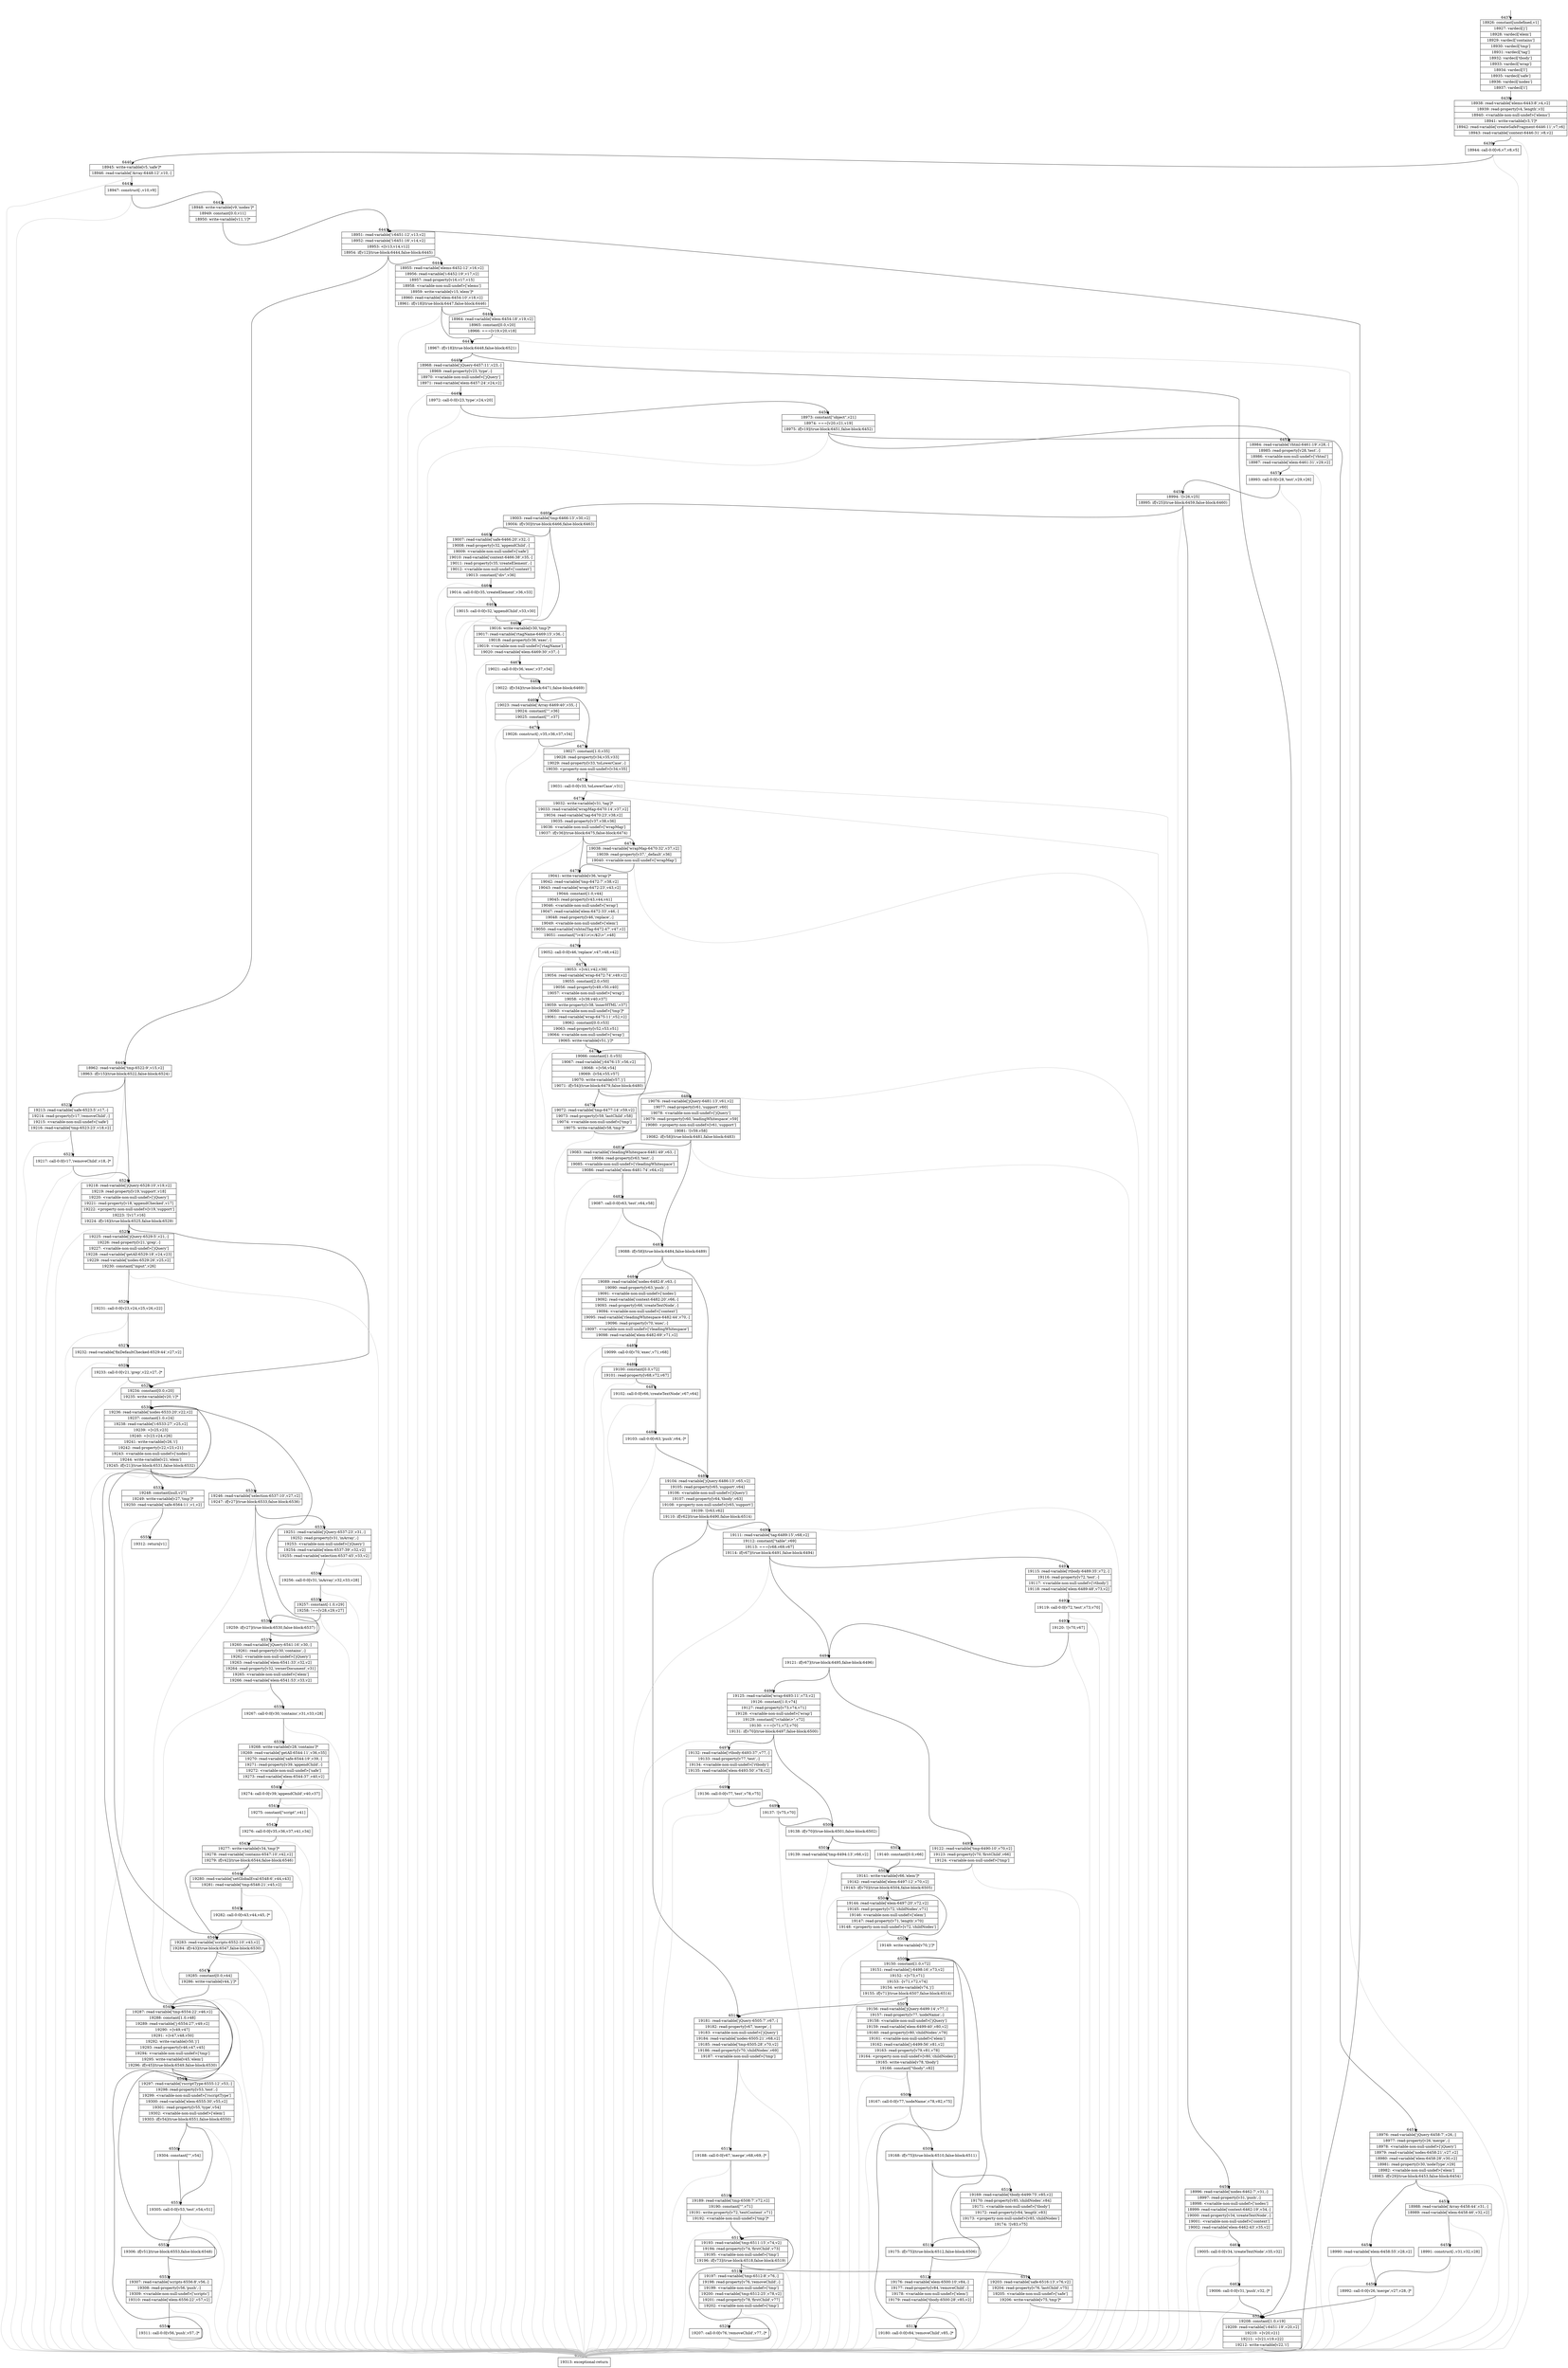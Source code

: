 digraph {
rankdir="TD"
BB_entry415[shape=none,label=""];
BB_entry415 -> BB6437 [tailport=s, headport=n, headlabel="    6437"]
BB6437 [shape=record label="{18926: constant[undefined,v1]|18927: vardecl['j']|18928: vardecl['elem']|18929: vardecl['contains']|18930: vardecl['tmp']|18931: vardecl['tag']|18932: vardecl['tbody']|18933: vardecl['wrap']|18934: vardecl['l']|18935: vardecl['safe']|18936: vardecl['nodes']|18937: vardecl['i']}" ] 
BB6437 -> BB6438 [tailport=s, headport=n, headlabel="      6438"]
BB6438 [shape=record label="{18938: read-variable['elems-6443:8',v4,v2]|18939: read-property[v4,'length',v3]|18940: \<variable-non-null-undef\>['elems']|18941: write-variable[v3,'l']*|18942: read-variable['createSafeFragment-6446:11',v7,v6]|18943: read-variable['context-6446:31',v8,v2]}" ] 
BB6438 -> BB6439 [tailport=s, headport=n, headlabel="      6439"]
BB6438 -> BB6556 [tailport=s, headport=n, color=gray, headlabel="      6556"]
BB6439 [shape=record label="{18944: call-0:0[v6,v7,v8,v5]}" ] 
BB6439 -> BB6440 [tailport=s, headport=n, headlabel="      6440"]
BB6439 -> BB6556 [tailport=s, headport=n, color=gray]
BB6440 [shape=record label="{18945: write-variable[v5,'safe']*|18946: read-variable['Array-6448:12',v10,-]}" ] 
BB6440 -> BB6441 [tailport=s, headport=n, headlabel="      6441"]
BB6440 -> BB6556 [tailport=s, headport=n, color=gray]
BB6441 [shape=record label="{18947: construct[-,v10,v9]}" ] 
BB6441 -> BB6442 [tailport=s, headport=n, headlabel="      6442"]
BB6441 -> BB6556 [tailport=s, headport=n, color=gray]
BB6442 [shape=record label="{18948: write-variable[v9,'nodes']*|18949: constant[0.0,v11]|18950: write-variable[v11,'i']*}" ] 
BB6442 -> BB6443 [tailport=s, headport=n, headlabel="      6443"]
BB6443 [shape=record label="{18951: read-variable['i-6451:12',v13,v2]|18952: read-variable['l-6451:16',v14,v2]|18953: \<[v13,v14,v12]|18954: if[v12](true-block:6444,false-block:6445)}" ] 
BB6443 -> BB6444 [tailport=s, headport=n, headlabel="      6444"]
BB6443 -> BB6445 [tailport=s, headport=n, headlabel="      6445"]
BB6443 -> BB6556 [tailport=s, headport=n, color=gray]
BB6444 [shape=record label="{18955: read-variable['elems-6452:12',v16,v2]|18956: read-variable['i-6452:19',v17,v2]|18957: read-property[v16,v17,v15]|18958: \<variable-non-null-undef\>['elems']|18959: write-variable[v15,'elem']*|18960: read-variable['elem-6454:10',v18,v2]|18961: if[v18](true-block:6447,false-block:6446)}" ] 
BB6444 -> BB6447 [tailport=s, headport=n, headlabel="      6447"]
BB6444 -> BB6446 [tailport=s, headport=n, headlabel="      6446"]
BB6444 -> BB6556 [tailport=s, headport=n, color=gray]
BB6445 [shape=record label="{18962: read-variable['tmp-6522:9',v15,v2]|18963: if[v15](true-block:6522,false-block:6524)}" ] 
BB6445 -> BB6522 [tailport=s, headport=n, headlabel="      6522"]
BB6445 -> BB6524 [tailport=s, headport=n, headlabel="      6524"]
BB6445 -> BB6556 [tailport=s, headport=n, color=gray]
BB6446 [shape=record label="{18964: read-variable['elem-6454:18',v19,v2]|18965: constant[0.0,v20]|18966: ===[v19,v20,v18]}" ] 
BB6446 -> BB6447 [tailport=s, headport=n]
BB6446 -> BB6556 [tailport=s, headport=n, color=gray]
BB6447 [shape=record label="{18967: if[v18](true-block:6448,false-block:6521)}" ] 
BB6447 -> BB6448 [tailport=s, headport=n, headlabel="      6448"]
BB6447 -> BB6521 [tailport=s, headport=n, headlabel="      6521"]
BB6448 [shape=record label="{18968: read-variable['jQuery-6457:11',v23,-]|18969: read-property[v23,'type',-]|18970: \<variable-non-null-undef\>['jQuery']|18971: read-variable['elem-6457:24',v24,v2]}" ] 
BB6448 -> BB6449 [tailport=s, headport=n, headlabel="      6449"]
BB6448 -> BB6556 [tailport=s, headport=n, color=gray]
BB6449 [shape=record label="{18972: call-0:0[v23,'type',v24,v20]}" ] 
BB6449 -> BB6450 [tailport=s, headport=n, headlabel="      6450"]
BB6449 -> BB6556 [tailport=s, headport=n, color=gray]
BB6450 [shape=record label="{18973: constant[\"object\",v21]|18974: ===[v20,v21,v19]|18975: if[v19](true-block:6451,false-block:6452)}" ] 
BB6450 -> BB6451 [tailport=s, headport=n, headlabel="      6451"]
BB6450 -> BB6452 [tailport=s, headport=n, headlabel="      6452"]
BB6450 -> BB6556 [tailport=s, headport=n, color=gray]
BB6451 [shape=record label="{18976: read-variable['jQuery-6458:7',v26,-]|18977: read-property[v26,'merge',-]|18978: \<variable-non-null-undef\>['jQuery']|18979: read-variable['nodes-6458:21',v27,v2]|18980: read-variable['elem-6458:28',v30,v2]|18981: read-property[v30,'nodeType',v29]|18982: \<variable-non-null-undef\>['elem']|18983: if[v29](true-block:6453,false-block:6454)}" ] 
BB6451 -> BB6453 [tailport=s, headport=n, headlabel="      6453"]
BB6451 -> BB6454 [tailport=s, headport=n, headlabel="      6454"]
BB6451 -> BB6556 [tailport=s, headport=n, color=gray]
BB6452 [shape=record label="{18984: read-variable['rhtml-6461:19',v28,-]|18985: read-property[v28,'test',-]|18986: \<variable-non-null-undef\>['rhtml']|18987: read-variable['elem-6461:31',v29,v2]}" ] 
BB6452 -> BB6457 [tailport=s, headport=n, headlabel="      6457"]
BB6452 -> BB6556 [tailport=s, headport=n, color=gray]
BB6453 [shape=record label="{18988: read-variable['Array-6458:44',v31,-]|18989: read-variable['elem-6458:46',v32,v2]}" ] 
BB6453 -> BB6455 [tailport=s, headport=n, headlabel="      6455"]
BB6453 -> BB6556 [tailport=s, headport=n, color=gray]
BB6454 [shape=record label="{18990: read-variable['elem-6458:55',v28,v2]}" ] 
BB6454 -> BB6456 [tailport=s, headport=n, headlabel="      6456"]
BB6454 -> BB6556 [tailport=s, headport=n, color=gray]
BB6455 [shape=record label="{18991: construct[-,v31,v32,v28]}" ] 
BB6455 -> BB6456 [tailport=s, headport=n]
BB6455 -> BB6556 [tailport=s, headport=n, color=gray]
BB6456 [shape=record label="{18992: call-0:0[v26,'merge',v27,v28,-]*}" ] 
BB6456 -> BB6521 [tailport=s, headport=n]
BB6456 -> BB6556 [tailport=s, headport=n, color=gray]
BB6457 [shape=record label="{18993: call-0:0[v28,'test',v29,v26]}" ] 
BB6457 -> BB6458 [tailport=s, headport=n, headlabel="      6458"]
BB6457 -> BB6556 [tailport=s, headport=n, color=gray]
BB6458 [shape=record label="{18994: ![v26,v25]|18995: if[v25](true-block:6459,false-block:6460)}" ] 
BB6458 -> BB6459 [tailport=s, headport=n, headlabel="      6459"]
BB6458 -> BB6460 [tailport=s, headport=n, headlabel="      6460"]
BB6458 -> BB6556 [tailport=s, headport=n, color=gray]
BB6459 [shape=record label="{18996: read-variable['nodes-6462:7',v31,-]|18997: read-property[v31,'push',-]|18998: \<variable-non-null-undef\>['nodes']|18999: read-variable['context-6462:19',v34,-]|19000: read-property[v34,'createTextNode',-]|19001: \<variable-non-null-undef\>['context']|19002: read-variable['elem-6462:43',v35,v2]}" ] 
BB6459 -> BB6461 [tailport=s, headport=n, headlabel="      6461"]
BB6459 -> BB6556 [tailport=s, headport=n, color=gray]
BB6460 [shape=record label="{19003: read-variable['tmp-6466:13',v30,v2]|19004: if[v30](true-block:6466,false-block:6463)}" ] 
BB6460 -> BB6466 [tailport=s, headport=n, headlabel="      6466"]
BB6460 -> BB6463 [tailport=s, headport=n, headlabel="      6463"]
BB6460 -> BB6556 [tailport=s, headport=n, color=gray]
BB6461 [shape=record label="{19005: call-0:0[v34,'createTextNode',v35,v32]}" ] 
BB6461 -> BB6462 [tailport=s, headport=n, headlabel="      6462"]
BB6461 -> BB6556 [tailport=s, headport=n, color=gray]
BB6462 [shape=record label="{19006: call-0:0[v31,'push',v32,-]*}" ] 
BB6462 -> BB6521 [tailport=s, headport=n]
BB6462 -> BB6556 [tailport=s, headport=n, color=gray]
BB6463 [shape=record label="{19007: read-variable['safe-6466:20',v32,-]|19008: read-property[v32,'appendChild',-]|19009: \<variable-non-null-undef\>['safe']|19010: read-variable['context-6466:38',v35,-]|19011: read-property[v35,'createElement',-]|19012: \<variable-non-null-undef\>['context']|19013: constant[\"div\",v36]}" ] 
BB6463 -> BB6464 [tailport=s, headport=n, headlabel="      6464"]
BB6463 -> BB6556 [tailport=s, headport=n, color=gray]
BB6464 [shape=record label="{19014: call-0:0[v35,'createElement',v36,v33]}" ] 
BB6464 -> BB6465 [tailport=s, headport=n, headlabel="      6465"]
BB6464 -> BB6556 [tailport=s, headport=n, color=gray]
BB6465 [shape=record label="{19015: call-0:0[v32,'appendChild',v33,v30]}" ] 
BB6465 -> BB6466 [tailport=s, headport=n]
BB6465 -> BB6556 [tailport=s, headport=n, color=gray]
BB6466 [shape=record label="{19016: write-variable[v30,'tmp']*|19017: read-variable['rtagName-6469:15',v36,-]|19018: read-property[v36,'exec',-]|19019: \<variable-non-null-undef\>['rtagName']|19020: read-variable['elem-6469:30',v37,-]}" ] 
BB6466 -> BB6467 [tailport=s, headport=n, headlabel="      6467"]
BB6466 -> BB6556 [tailport=s, headport=n, color=gray]
BB6467 [shape=record label="{19021: call-0:0[v36,'exec',v37,v34]}" ] 
BB6467 -> BB6468 [tailport=s, headport=n, headlabel="      6468"]
BB6467 -> BB6556 [tailport=s, headport=n, color=gray]
BB6468 [shape=record label="{19022: if[v34](true-block:6471,false-block:6469)}" ] 
BB6468 -> BB6471 [tailport=s, headport=n, headlabel="      6471"]
BB6468 -> BB6469 [tailport=s, headport=n, headlabel="      6469"]
BB6469 [shape=record label="{19023: read-variable['Array-6469:40',v35,-]|19024: constant[\"\",v36]|19025: constant[\"\",v37]}" ] 
BB6469 -> BB6470 [tailport=s, headport=n, headlabel="      6470"]
BB6469 -> BB6556 [tailport=s, headport=n, color=gray]
BB6470 [shape=record label="{19026: construct[-,v35,v36,v37,v34]}" ] 
BB6470 -> BB6471 [tailport=s, headport=n]
BB6470 -> BB6556 [tailport=s, headport=n, color=gray]
BB6471 [shape=record label="{19027: constant[1.0,v35]|19028: read-property[v34,v35,v33]|19029: read-property[v33,'toLowerCase',-]|19030: \<property-non-null-undef\>[v34,v35]}" ] 
BB6471 -> BB6472 [tailport=s, headport=n, headlabel="      6472"]
BB6471 -> BB6556 [tailport=s, headport=n, color=gray]
BB6472 [shape=record label="{19031: call-0:0[v33,'toLowerCase',v31]}" ] 
BB6472 -> BB6473 [tailport=s, headport=n, headlabel="      6473"]
BB6472 -> BB6556 [tailport=s, headport=n, color=gray]
BB6473 [shape=record label="{19032: write-variable[v31,'tag']*|19033: read-variable['wrapMap-6470:14',v37,v2]|19034: read-variable['tag-6470:23',v38,v2]|19035: read-property[v37,v38,v36]|19036: \<variable-non-null-undef\>['wrapMap']|19037: if[v36](true-block:6475,false-block:6474)}" ] 
BB6473 -> BB6475 [tailport=s, headport=n, headlabel="      6475"]
BB6473 -> BB6474 [tailport=s, headport=n, headlabel="      6474"]
BB6473 -> BB6556 [tailport=s, headport=n, color=gray]
BB6474 [shape=record label="{19038: read-variable['wrapMap-6470:32',v37,v2]|19039: read-property[v37,'_default',v36]|19040: \<variable-non-null-undef\>['wrapMap']}" ] 
BB6474 -> BB6475 [tailport=s, headport=n]
BB6474 -> BB6556 [tailport=s, headport=n, color=gray]
BB6475 [shape=record label="{19041: write-variable[v36,'wrap']*|19042: read-variable['tmp-6472:7',v38,v2]|19043: read-variable['wrap-6472:23',v43,v2]|19044: constant[1.0,v44]|19045: read-property[v43,v44,v41]|19046: \<variable-non-null-undef\>['wrap']|19047: read-variable['elem-6472:33',v46,-]|19048: read-property[v46,'replace',-]|19049: \<variable-non-null-undef\>['elem']|19050: read-variable['rxhtmlTag-6472:47',v47,v2]|19051: constant[\"\\\<$1\\\>\\\</$2\\\>\",v48]}" ] 
BB6475 -> BB6476 [tailport=s, headport=n, headlabel="      6476"]
BB6475 -> BB6556 [tailport=s, headport=n, color=gray]
BB6476 [shape=record label="{19052: call-0:0[v46,'replace',v47,v48,v42]}" ] 
BB6476 -> BB6477 [tailport=s, headport=n, headlabel="      6477"]
BB6476 -> BB6556 [tailport=s, headport=n, color=gray]
BB6477 [shape=record label="{19053: +[v41,v42,v39]|19054: read-variable['wrap-6472:74',v49,v2]|19055: constant[2.0,v50]|19056: read-property[v49,v50,v40]|19057: \<variable-non-null-undef\>['wrap']|19058: +[v39,v40,v37]|19059: write-property[v38,'innerHTML',v37]|19060: \<variable-non-null-undef\>['tmp']*|19061: read-variable['wrap-6475:11',v52,v2]|19062: constant[0.0,v53]|19063: read-property[v52,v53,v51]|19064: \<variable-non-null-undef\>['wrap']|19065: write-variable[v51,'j']*}" ] 
BB6477 -> BB6478 [tailport=s, headport=n, headlabel="      6478"]
BB6477 -> BB6556 [tailport=s, headport=n, color=gray]
BB6478 [shape=record label="{19066: constant[1.0,v55]|19067: read-variable['j-6476:15',v56,v2]|19068: +[v56,v54]|19069: -[v54,v55,v57]|19070: write-variable[v57,'j']|19071: if[v54](true-block:6479,false-block:6480)}" ] 
BB6478 -> BB6479 [tailport=s, headport=n, headlabel="      6479"]
BB6478 -> BB6480 [tailport=s, headport=n, headlabel="      6480"]
BB6478 -> BB6556 [tailport=s, headport=n, color=gray]
BB6479 [shape=record label="{19072: read-variable['tmp-6477:14',v59,v2]|19073: read-property[v59,'lastChild',v58]|19074: \<variable-non-null-undef\>['tmp']|19075: write-variable[v58,'tmp']*}" ] 
BB6479 -> BB6478 [tailport=s, headport=n]
BB6479 -> BB6556 [tailport=s, headport=n, color=gray]
BB6480 [shape=record label="{19076: read-variable['jQuery-6481:13',v61,v2]|19077: read-property[v61,'support',v60]|19078: \<variable-non-null-undef\>['jQuery']|19079: read-property[v60,'leadingWhitespace',v59]|19080: \<property-non-null-undef\>[v61,'support']|19081: ![v59,v58]|19082: if[v58](true-block:6481,false-block:6483)}" ] 
BB6480 -> BB6483 [tailport=s, headport=n, headlabel="      6483"]
BB6480 -> BB6481 [tailport=s, headport=n, headlabel="      6481"]
BB6480 -> BB6556 [tailport=s, headport=n, color=gray]
BB6481 [shape=record label="{19083: read-variable['rleadingWhitespace-6481:49',v63,-]|19084: read-property[v63,'test',-]|19085: \<variable-non-null-undef\>['rleadingWhitespace']|19086: read-variable['elem-6481:74',v64,v2]}" ] 
BB6481 -> BB6482 [tailport=s, headport=n, headlabel="      6482"]
BB6481 -> BB6556 [tailport=s, headport=n, color=gray]
BB6482 [shape=record label="{19087: call-0:0[v63,'test',v64,v58]}" ] 
BB6482 -> BB6483 [tailport=s, headport=n]
BB6482 -> BB6556 [tailport=s, headport=n, color=gray]
BB6483 [shape=record label="{19088: if[v58](true-block:6484,false-block:6489)}" ] 
BB6483 -> BB6484 [tailport=s, headport=n, headlabel="      6484"]
BB6483 -> BB6489 [tailport=s, headport=n, headlabel="      6489"]
BB6484 [shape=record label="{19089: read-variable['nodes-6482:8',v63,-]|19090: read-property[v63,'push',-]|19091: \<variable-non-null-undef\>['nodes']|19092: read-variable['context-6482:20',v66,-]|19093: read-property[v66,'createTextNode',-]|19094: \<variable-non-null-undef\>['context']|19095: read-variable['rleadingWhitespace-6482:44',v70,-]|19096: read-property[v70,'exec',-]|19097: \<variable-non-null-undef\>['rleadingWhitespace']|19098: read-variable['elem-6482:69',v71,v2]}" ] 
BB6484 -> BB6485 [tailport=s, headport=n, headlabel="      6485"]
BB6484 -> BB6556 [tailport=s, headport=n, color=gray]
BB6485 [shape=record label="{19099: call-0:0[v70,'exec',v71,v68]}" ] 
BB6485 -> BB6486 [tailport=s, headport=n, headlabel="      6486"]
BB6485 -> BB6556 [tailport=s, headport=n, color=gray]
BB6486 [shape=record label="{19100: constant[0.0,v72]|19101: read-property[v68,v72,v67]}" ] 
BB6486 -> BB6487 [tailport=s, headport=n, headlabel="      6487"]
BB6486 -> BB6556 [tailport=s, headport=n, color=gray]
BB6487 [shape=record label="{19102: call-0:0[v66,'createTextNode',v67,v64]}" ] 
BB6487 -> BB6488 [tailport=s, headport=n, headlabel="      6488"]
BB6487 -> BB6556 [tailport=s, headport=n, color=gray]
BB6488 [shape=record label="{19103: call-0:0[v63,'push',v64,-]*}" ] 
BB6488 -> BB6489 [tailport=s, headport=n]
BB6488 -> BB6556 [tailport=s, headport=n, color=gray]
BB6489 [shape=record label="{19104: read-variable['jQuery-6486:13',v65,v2]|19105: read-property[v65,'support',v64]|19106: \<variable-non-null-undef\>['jQuery']|19107: read-property[v64,'tbody',v63]|19108: \<property-non-null-undef\>[v65,'support']|19109: ![v63,v62]|19110: if[v62](true-block:6490,false-block:6514)}" ] 
BB6489 -> BB6490 [tailport=s, headport=n, headlabel="      6490"]
BB6489 -> BB6514 [tailport=s, headport=n, headlabel="      6514"]
BB6489 -> BB6556 [tailport=s, headport=n, color=gray]
BB6490 [shape=record label="{19111: read-variable['tag-6489:15',v68,v2]|19112: constant[\"table\",v69]|19113: ===[v68,v69,v67]|19114: if[v67](true-block:6491,false-block:6494)}" ] 
BB6490 -> BB6494 [tailport=s, headport=n, headlabel="      6494"]
BB6490 -> BB6491 [tailport=s, headport=n, headlabel="      6491"]
BB6490 -> BB6556 [tailport=s, headport=n, color=gray]
BB6491 [shape=record label="{19115: read-variable['rtbody-6489:35',v72,-]|19116: read-property[v72,'test',-]|19117: \<variable-non-null-undef\>['rtbody']|19118: read-variable['elem-6489:48',v73,v2]}" ] 
BB6491 -> BB6492 [tailport=s, headport=n, headlabel="      6492"]
BB6491 -> BB6556 [tailport=s, headport=n, color=gray]
BB6492 [shape=record label="{19119: call-0:0[v72,'test',v73,v70]}" ] 
BB6492 -> BB6493 [tailport=s, headport=n, headlabel="      6493"]
BB6492 -> BB6556 [tailport=s, headport=n, color=gray]
BB6493 [shape=record label="{19120: ![v70,v67]}" ] 
BB6493 -> BB6494 [tailport=s, headport=n]
BB6493 -> BB6556 [tailport=s, headport=n, color=gray]
BB6494 [shape=record label="{19121: if[v67](true-block:6495,false-block:6496)}" ] 
BB6494 -> BB6495 [tailport=s, headport=n, headlabel="      6495"]
BB6494 -> BB6496 [tailport=s, headport=n, headlabel="      6496"]
BB6495 [shape=record label="{19122: read-variable['tmp-6490:10',v70,v2]|19123: read-property[v70,'firstChild',v66]|19124: \<variable-non-null-undef\>['tmp']}" ] 
BB6495 -> BB6503 [tailport=s, headport=n, headlabel="      6503"]
BB6495 -> BB6556 [tailport=s, headport=n, color=gray]
BB6496 [shape=record label="{19125: read-variable['wrap-6493:11',v73,v2]|19126: constant[1.0,v74]|19127: read-property[v73,v74,v71]|19128: \<variable-non-null-undef\>['wrap']|19129: constant[\"\\\<table\\\>\",v72]|19130: ===[v71,v72,v70]|19131: if[v70](true-block:6497,false-block:6500)}" ] 
BB6496 -> BB6500 [tailport=s, headport=n, headlabel="      6500"]
BB6496 -> BB6497 [tailport=s, headport=n, headlabel="      6497"]
BB6496 -> BB6556 [tailport=s, headport=n, color=gray]
BB6497 [shape=record label="{19132: read-variable['rtbody-6493:37',v77,-]|19133: read-property[v77,'test',-]|19134: \<variable-non-null-undef\>['rtbody']|19135: read-variable['elem-6493:50',v78,v2]}" ] 
BB6497 -> BB6498 [tailport=s, headport=n, headlabel="      6498"]
BB6497 -> BB6556 [tailport=s, headport=n, color=gray]
BB6498 [shape=record label="{19136: call-0:0[v77,'test',v78,v75]}" ] 
BB6498 -> BB6499 [tailport=s, headport=n, headlabel="      6499"]
BB6498 -> BB6556 [tailport=s, headport=n, color=gray]
BB6499 [shape=record label="{19137: ![v75,v70]}" ] 
BB6499 -> BB6500 [tailport=s, headport=n]
BB6499 -> BB6556 [tailport=s, headport=n, color=gray]
BB6500 [shape=record label="{19138: if[v70](true-block:6501,false-block:6502)}" ] 
BB6500 -> BB6501 [tailport=s, headport=n, headlabel="      6501"]
BB6500 -> BB6502 [tailport=s, headport=n, headlabel="      6502"]
BB6501 [shape=record label="{19139: read-variable['tmp-6494:13',v66,v2]}" ] 
BB6501 -> BB6503 [tailport=s, headport=n]
BB6501 -> BB6556 [tailport=s, headport=n, color=gray]
BB6502 [shape=record label="{19140: constant[0.0,v66]}" ] 
BB6502 -> BB6503 [tailport=s, headport=n]
BB6503 [shape=record label="{19141: write-variable[v66,'elem']*|19142: read-variable['elem-6497:12',v70,v2]|19143: if[v70](true-block:6504,false-block:6505)}" ] 
BB6503 -> BB6505 [tailport=s, headport=n, headlabel="      6505"]
BB6503 -> BB6504 [tailport=s, headport=n, headlabel="      6504"]
BB6503 -> BB6556 [tailport=s, headport=n, color=gray]
BB6504 [shape=record label="{19144: read-variable['elem-6497:20',v72,v2]|19145: read-property[v72,'childNodes',v71]|19146: \<variable-non-null-undef\>['elem']|19147: read-property[v71,'length',v70]|19148: \<property-non-null-undef\>[v72,'childNodes']}" ] 
BB6504 -> BB6505 [tailport=s, headport=n]
BB6504 -> BB6556 [tailport=s, headport=n, color=gray]
BB6505 [shape=record label="{19149: write-variable[v70,'j']*}" ] 
BB6505 -> BB6506 [tailport=s, headport=n, headlabel="      6506"]
BB6506 [shape=record label="{19150: constant[1.0,v72]|19151: read-variable['j-6498:16',v73,v2]|19152: +[v73,v71]|19153: -[v71,v72,v74]|19154: write-variable[v74,'j']|19155: if[v71](true-block:6507,false-block:6514)}" ] 
BB6506 -> BB6507 [tailport=s, headport=n, headlabel="      6507"]
BB6506 -> BB6514 [tailport=s, headport=n]
BB6506 -> BB6556 [tailport=s, headport=n, color=gray]
BB6507 [shape=record label="{19156: read-variable['jQuery-6499:14',v77,-]|19157: read-property[v77,'nodeName',-]|19158: \<variable-non-null-undef\>['jQuery']|19159: read-variable['elem-6499:40',v80,v2]|19160: read-property[v80,'childNodes',v79]|19161: \<variable-non-null-undef\>['elem']|19162: read-variable['j-6499:56',v81,v2]|19163: read-property[v79,v81,v78]|19164: \<property-non-null-undef\>[v80,'childNodes']|19165: write-variable[v78,'tbody']|19166: constant[\"tbody\",v82]}" ] 
BB6507 -> BB6508 [tailport=s, headport=n, headlabel="      6508"]
BB6507 -> BB6556 [tailport=s, headport=n, color=gray]
BB6508 [shape=record label="{19167: call-0:0[v77,'nodeName',v78,v82,v75]}" ] 
BB6508 -> BB6509 [tailport=s, headport=n, headlabel="      6509"]
BB6508 -> BB6556 [tailport=s, headport=n, color=gray]
BB6509 [shape=record label="{19168: if[v75](true-block:6510,false-block:6511)}" ] 
BB6509 -> BB6511 [tailport=s, headport=n, headlabel="      6511"]
BB6509 -> BB6510 [tailport=s, headport=n, headlabel="      6510"]
BB6510 [shape=record label="{19169: read-variable['tbody-6499:75',v85,v2]|19170: read-property[v85,'childNodes',v84]|19171: \<variable-non-null-undef\>['tbody']|19172: read-property[v84,'length',v83]|19173: \<property-non-null-undef\>[v85,'childNodes']|19174: ![v83,v75]}" ] 
BB6510 -> BB6511 [tailport=s, headport=n]
BB6510 -> BB6556 [tailport=s, headport=n, color=gray]
BB6511 [shape=record label="{19175: if[v75](true-block:6512,false-block:6506)}" ] 
BB6511 -> BB6512 [tailport=s, headport=n, headlabel="      6512"]
BB6511 -> BB6506 [tailport=s, headport=n]
BB6512 [shape=record label="{19176: read-variable['elem-6500:10',v84,-]|19177: read-property[v84,'removeChild',-]|19178: \<variable-non-null-undef\>['elem']|19179: read-variable['tbody-6500:28',v85,v2]}" ] 
BB6512 -> BB6513 [tailport=s, headport=n, headlabel="      6513"]
BB6512 -> BB6556 [tailport=s, headport=n, color=gray]
BB6513 [shape=record label="{19180: call-0:0[v84,'removeChild',v85,-]*}" ] 
BB6513 -> BB6506 [tailport=s, headport=n]
BB6513 -> BB6556 [tailport=s, headport=n, color=gray]
BB6514 [shape=record label="{19181: read-variable['jQuery-6505:7',v67,-]|19182: read-property[v67,'merge',-]|19183: \<variable-non-null-undef\>['jQuery']|19184: read-variable['nodes-6505:21',v68,v2]|19185: read-variable['tmp-6505:28',v70,v2]|19186: read-property[v70,'childNodes',v69]|19187: \<variable-non-null-undef\>['tmp']}" ] 
BB6514 -> BB6515 [tailport=s, headport=n, headlabel="      6515"]
BB6514 -> BB6556 [tailport=s, headport=n, color=gray]
BB6515 [shape=record label="{19188: call-0:0[v67,'merge',v68,v69,-]*}" ] 
BB6515 -> BB6516 [tailport=s, headport=n, headlabel="      6516"]
BB6515 -> BB6556 [tailport=s, headport=n, color=gray]
BB6516 [shape=record label="{19189: read-variable['tmp-6508:7',v72,v2]|19190: constant[\"\",v71]|19191: write-property[v72,'textContent',v71]|19192: \<variable-non-null-undef\>['tmp']*}" ] 
BB6516 -> BB6517 [tailport=s, headport=n, headlabel="      6517"]
BB6516 -> BB6556 [tailport=s, headport=n, color=gray]
BB6517 [shape=record label="{19193: read-variable['tmp-6511:15',v74,v2]|19194: read-property[v74,'firstChild',v73]|19195: \<variable-non-null-undef\>['tmp']|19196: if[v73](true-block:6518,false-block:6519)}" ] 
BB6517 -> BB6518 [tailport=s, headport=n, headlabel="      6518"]
BB6517 -> BB6519 [tailport=s, headport=n, headlabel="      6519"]
BB6517 -> BB6556 [tailport=s, headport=n, color=gray]
BB6518 [shape=record label="{19197: read-variable['tmp-6512:8',v76,-]|19198: read-property[v76,'removeChild',-]|19199: \<variable-non-null-undef\>['tmp']|19200: read-variable['tmp-6512:25',v78,v2]|19201: read-property[v78,'firstChild',v77]|19202: \<variable-non-null-undef\>['tmp']}" ] 
BB6518 -> BB6520 [tailport=s, headport=n, headlabel="      6520"]
BB6518 -> BB6556 [tailport=s, headport=n, color=gray]
BB6519 [shape=record label="{19203: read-variable['safe-6516:13',v76,v2]|19204: read-property[v76,'lastChild',v75]|19205: \<variable-non-null-undef\>['safe']|19206: write-variable[v75,'tmp']*}" ] 
BB6519 -> BB6521 [tailport=s, headport=n]
BB6519 -> BB6556 [tailport=s, headport=n, color=gray]
BB6520 [shape=record label="{19207: call-0:0[v76,'removeChild',v77,-]*}" ] 
BB6520 -> BB6517 [tailport=s, headport=n]
BB6520 -> BB6556 [tailport=s, headport=n, color=gray]
BB6521 [shape=record label="{19208: constant[1.0,v19]|19209: read-variable['i-6451:19',v20,v2]|19210: +[v20,v21]|19211: +[v21,v19,v22]|19212: write-variable[v22,'i']}" ] 
BB6521 -> BB6443 [tailport=s, headport=n]
BB6521 -> BB6556 [tailport=s, headport=n, color=gray]
BB6522 [shape=record label="{19213: read-variable['safe-6523:5',v17,-]|19214: read-property[v17,'removeChild',-]|19215: \<variable-non-null-undef\>['safe']|19216: read-variable['tmp-6523:23',v18,v2]}" ] 
BB6522 -> BB6523 [tailport=s, headport=n, headlabel="      6523"]
BB6522 -> BB6556 [tailport=s, headport=n, color=gray]
BB6523 [shape=record label="{19217: call-0:0[v17,'removeChild',v18,-]*}" ] 
BB6523 -> BB6524 [tailport=s, headport=n]
BB6523 -> BB6556 [tailport=s, headport=n, color=gray]
BB6524 [shape=record label="{19218: read-variable['jQuery-6528:10',v19,v2]|19219: read-property[v19,'support',v18]|19220: \<variable-non-null-undef\>['jQuery']|19221: read-property[v18,'appendChecked',v17]|19222: \<property-non-null-undef\>[v19,'support']|19223: ![v17,v16]|19224: if[v16](true-block:6525,false-block:6529)}" ] 
BB6524 -> BB6525 [tailport=s, headport=n, headlabel="      6525"]
BB6524 -> BB6529 [tailport=s, headport=n, headlabel="      6529"]
BB6524 -> BB6556 [tailport=s, headport=n, color=gray]
BB6525 [shape=record label="{19225: read-variable['jQuery-6529:5',v21,-]|19226: read-property[v21,'grep',-]|19227: \<variable-non-null-undef\>['jQuery']|19228: read-variable['getAll-6529:18',v24,v23]|19229: read-variable['nodes-6529:26',v25,v2]|19230: constant[\"input\",v26]}" ] 
BB6525 -> BB6526 [tailport=s, headport=n, headlabel="      6526"]
BB6525 -> BB6556 [tailport=s, headport=n, color=gray]
BB6526 [shape=record label="{19231: call-0:0[v23,v24,v25,v26,v22]}" ] 
BB6526 -> BB6527 [tailport=s, headport=n, headlabel="      6527"]
BB6526 -> BB6556 [tailport=s, headport=n, color=gray]
BB6527 [shape=record label="{19232: read-variable['fixDefaultChecked-6529:44',v27,v2]}" ] 
BB6527 -> BB6528 [tailport=s, headport=n, headlabel="      6528"]
BB6527 -> BB6556 [tailport=s, headport=n, color=gray]
BB6528 [shape=record label="{19233: call-0:0[v21,'grep',v22,v27,-]*}" ] 
BB6528 -> BB6529 [tailport=s, headport=n]
BB6528 -> BB6556 [tailport=s, headport=n, color=gray]
BB6529 [shape=record label="{19234: constant[0.0,v20]|19235: write-variable[v20,'i']*}" ] 
BB6529 -> BB6530 [tailport=s, headport=n, headlabel="      6530"]
BB6530 [shape=record label="{19236: read-variable['nodes-6533:20',v22,v2]|19237: constant[1.0,v24]|19238: read-variable['i-6533:27',v25,v2]|19239: +[v25,v23]|19240: +[v23,v24,v26]|19241: write-variable[v26,'i']|19242: read-property[v22,v23,v21]|19243: \<variable-non-null-undef\>['nodes']|19244: write-variable[v21,'elem']|19245: if[v21](true-block:6531,false-block:6532)}" ] 
BB6530 -> BB6531 [tailport=s, headport=n, headlabel="      6531"]
BB6530 -> BB6532 [tailport=s, headport=n, headlabel="      6532"]
BB6530 -> BB6556 [tailport=s, headport=n, color=gray]
BB6531 [shape=record label="{19246: read-variable['selection-6537:10',v27,v2]|19247: if[v27](true-block:6533,false-block:6536)}" ] 
BB6531 -> BB6536 [tailport=s, headport=n, headlabel="      6536"]
BB6531 -> BB6533 [tailport=s, headport=n, headlabel="      6533"]
BB6531 -> BB6556 [tailport=s, headport=n, color=gray]
BB6532 [shape=record label="{19248: constant[null,v27]|19249: write-variable[v27,'tmp']*|19250: read-variable['safe-6564:11',v1,v2]}" ] 
BB6532 -> BB6555 [tailport=s, headport=n, headlabel="      6555"]
BB6532 -> BB6556 [tailport=s, headport=n, color=gray]
BB6533 [shape=record label="{19251: read-variable['jQuery-6537:23',v31,-]|19252: read-property[v31,'inArray',-]|19253: \<variable-non-null-undef\>['jQuery']|19254: read-variable['elem-6537:39',v32,v2]|19255: read-variable['selection-6537:45',v33,v2]}" ] 
BB6533 -> BB6534 [tailport=s, headport=n, headlabel="      6534"]
BB6533 -> BB6556 [tailport=s, headport=n, color=gray]
BB6534 [shape=record label="{19256: call-0:0[v31,'inArray',v32,v33,v28]}" ] 
BB6534 -> BB6535 [tailport=s, headport=n, headlabel="      6535"]
BB6534 -> BB6556 [tailport=s, headport=n, color=gray]
BB6535 [shape=record label="{19257: constant[-1.0,v29]|19258: !==[v28,v29,v27]}" ] 
BB6535 -> BB6536 [tailport=s, headport=n]
BB6535 -> BB6556 [tailport=s, headport=n, color=gray]
BB6536 [shape=record label="{19259: if[v27](true-block:6530,false-block:6537)}" ] 
BB6536 -> BB6530 [tailport=s, headport=n]
BB6536 -> BB6537 [tailport=s, headport=n, headlabel="      6537"]
BB6537 [shape=record label="{19260: read-variable['jQuery-6541:16',v30,-]|19261: read-property[v30,'contains',-]|19262: \<variable-non-null-undef\>['jQuery']|19263: read-variable['elem-6541:33',v32,v2]|19264: read-property[v32,'ownerDocument',v31]|19265: \<variable-non-null-undef\>['elem']|19266: read-variable['elem-6541:53',v33,v2]}" ] 
BB6537 -> BB6538 [tailport=s, headport=n, headlabel="      6538"]
BB6537 -> BB6556 [tailport=s, headport=n, color=gray]
BB6538 [shape=record label="{19267: call-0:0[v30,'contains',v31,v33,v28]}" ] 
BB6538 -> BB6539 [tailport=s, headport=n, headlabel="      6539"]
BB6538 -> BB6556 [tailport=s, headport=n, color=gray]
BB6539 [shape=record label="{19268: write-variable[v28,'contains']*|19269: read-variable['getAll-6544:11',v36,v35]|19270: read-variable['safe-6544:19',v39,-]|19271: read-property[v39,'appendChild',-]|19272: \<variable-non-null-undef\>['safe']|19273: read-variable['elem-6544:37',v40,v2]}" ] 
BB6539 -> BB6540 [tailport=s, headport=n, headlabel="      6540"]
BB6539 -> BB6556 [tailport=s, headport=n, color=gray]
BB6540 [shape=record label="{19274: call-0:0[v39,'appendChild',v40,v37]}" ] 
BB6540 -> BB6541 [tailport=s, headport=n, headlabel="      6541"]
BB6540 -> BB6556 [tailport=s, headport=n, color=gray]
BB6541 [shape=record label="{19275: constant[\"script\",v41]}" ] 
BB6541 -> BB6542 [tailport=s, headport=n, headlabel="      6542"]
BB6542 [shape=record label="{19276: call-0:0[v35,v36,v37,v41,v34]}" ] 
BB6542 -> BB6543 [tailport=s, headport=n, headlabel="      6543"]
BB6542 -> BB6556 [tailport=s, headport=n, color=gray]
BB6543 [shape=record label="{19277: write-variable[v34,'tmp']*|19278: read-variable['contains-6547:10',v42,v2]|19279: if[v42](true-block:6544,false-block:6546)}" ] 
BB6543 -> BB6544 [tailport=s, headport=n, headlabel="      6544"]
BB6543 -> BB6546 [tailport=s, headport=n, headlabel="      6546"]
BB6543 -> BB6556 [tailport=s, headport=n, color=gray]
BB6544 [shape=record label="{19280: read-variable['setGlobalEval-6548:6',v44,v43]|19281: read-variable['tmp-6548:21',v45,v2]}" ] 
BB6544 -> BB6545 [tailport=s, headport=n, headlabel="      6545"]
BB6544 -> BB6556 [tailport=s, headport=n, color=gray]
BB6545 [shape=record label="{19282: call-0:0[v43,v44,v45,-]*}" ] 
BB6545 -> BB6546 [tailport=s, headport=n]
BB6545 -> BB6556 [tailport=s, headport=n, color=gray]
BB6546 [shape=record label="{19283: read-variable['scripts-6552:10',v43,v2]|19284: if[v43](true-block:6547,false-block:6530)}" ] 
BB6546 -> BB6547 [tailport=s, headport=n, headlabel="      6547"]
BB6546 -> BB6530 [tailport=s, headport=n]
BB6546 -> BB6556 [tailport=s, headport=n, color=gray]
BB6547 [shape=record label="{19285: constant[0.0,v44]|19286: write-variable[v44,'j']*}" ] 
BB6547 -> BB6548 [tailport=s, headport=n, headlabel="      6548"]
BB6548 [shape=record label="{19287: read-variable['tmp-6554:22',v46,v2]|19288: constant[1.0,v48]|19289: read-variable['j-6554:27',v49,v2]|19290: +[v49,v47]|19291: +[v47,v48,v50]|19292: write-variable[v50,'j']|19293: read-property[v46,v47,v45]|19294: \<variable-non-null-undef\>['tmp']|19295: write-variable[v45,'elem']|19296: if[v45](true-block:6549,false-block:6530)}" ] 
BB6548 -> BB6549 [tailport=s, headport=n, headlabel="      6549"]
BB6548 -> BB6530 [tailport=s, headport=n]
BB6548 -> BB6556 [tailport=s, headport=n, color=gray]
BB6549 [shape=record label="{19297: read-variable['rscriptType-6555:12',v53,-]|19298: read-property[v53,'test',-]|19299: \<variable-non-null-undef\>['rscriptType']|19300: read-variable['elem-6555:30',v55,v2]|19301: read-property[v55,'type',v54]|19302: \<variable-non-null-undef\>['elem']|19303: if[v54](true-block:6551,false-block:6550)}" ] 
BB6549 -> BB6551 [tailport=s, headport=n, headlabel="      6551"]
BB6549 -> BB6550 [tailport=s, headport=n, headlabel="      6550"]
BB6549 -> BB6556 [tailport=s, headport=n, color=gray]
BB6550 [shape=record label="{19304: constant[\"\",v54]}" ] 
BB6550 -> BB6551 [tailport=s, headport=n]
BB6551 [shape=record label="{19305: call-0:0[v53,'test',v54,v51]}" ] 
BB6551 -> BB6552 [tailport=s, headport=n, headlabel="      6552"]
BB6551 -> BB6556 [tailport=s, headport=n, color=gray]
BB6552 [shape=record label="{19306: if[v51](true-block:6553,false-block:6548)}" ] 
BB6552 -> BB6553 [tailport=s, headport=n, headlabel="      6553"]
BB6552 -> BB6548 [tailport=s, headport=n]
BB6553 [shape=record label="{19307: read-variable['scripts-6556:8',v56,-]|19308: read-property[v56,'push',-]|19309: \<variable-non-null-undef\>['scripts']|19310: read-variable['elem-6556:22',v57,v2]}" ] 
BB6553 -> BB6554 [tailport=s, headport=n, headlabel="      6554"]
BB6553 -> BB6556 [tailport=s, headport=n, color=gray]
BB6554 [shape=record label="{19311: call-0:0[v56,'push',v57,-]*}" ] 
BB6554 -> BB6548 [tailport=s, headport=n]
BB6554 -> BB6556 [tailport=s, headport=n, color=gray]
BB6555 [shape=record label="{19312: return[v1]}" ] 
BB6556 [shape=record label="{19313: exceptional-return}" ] 
}

